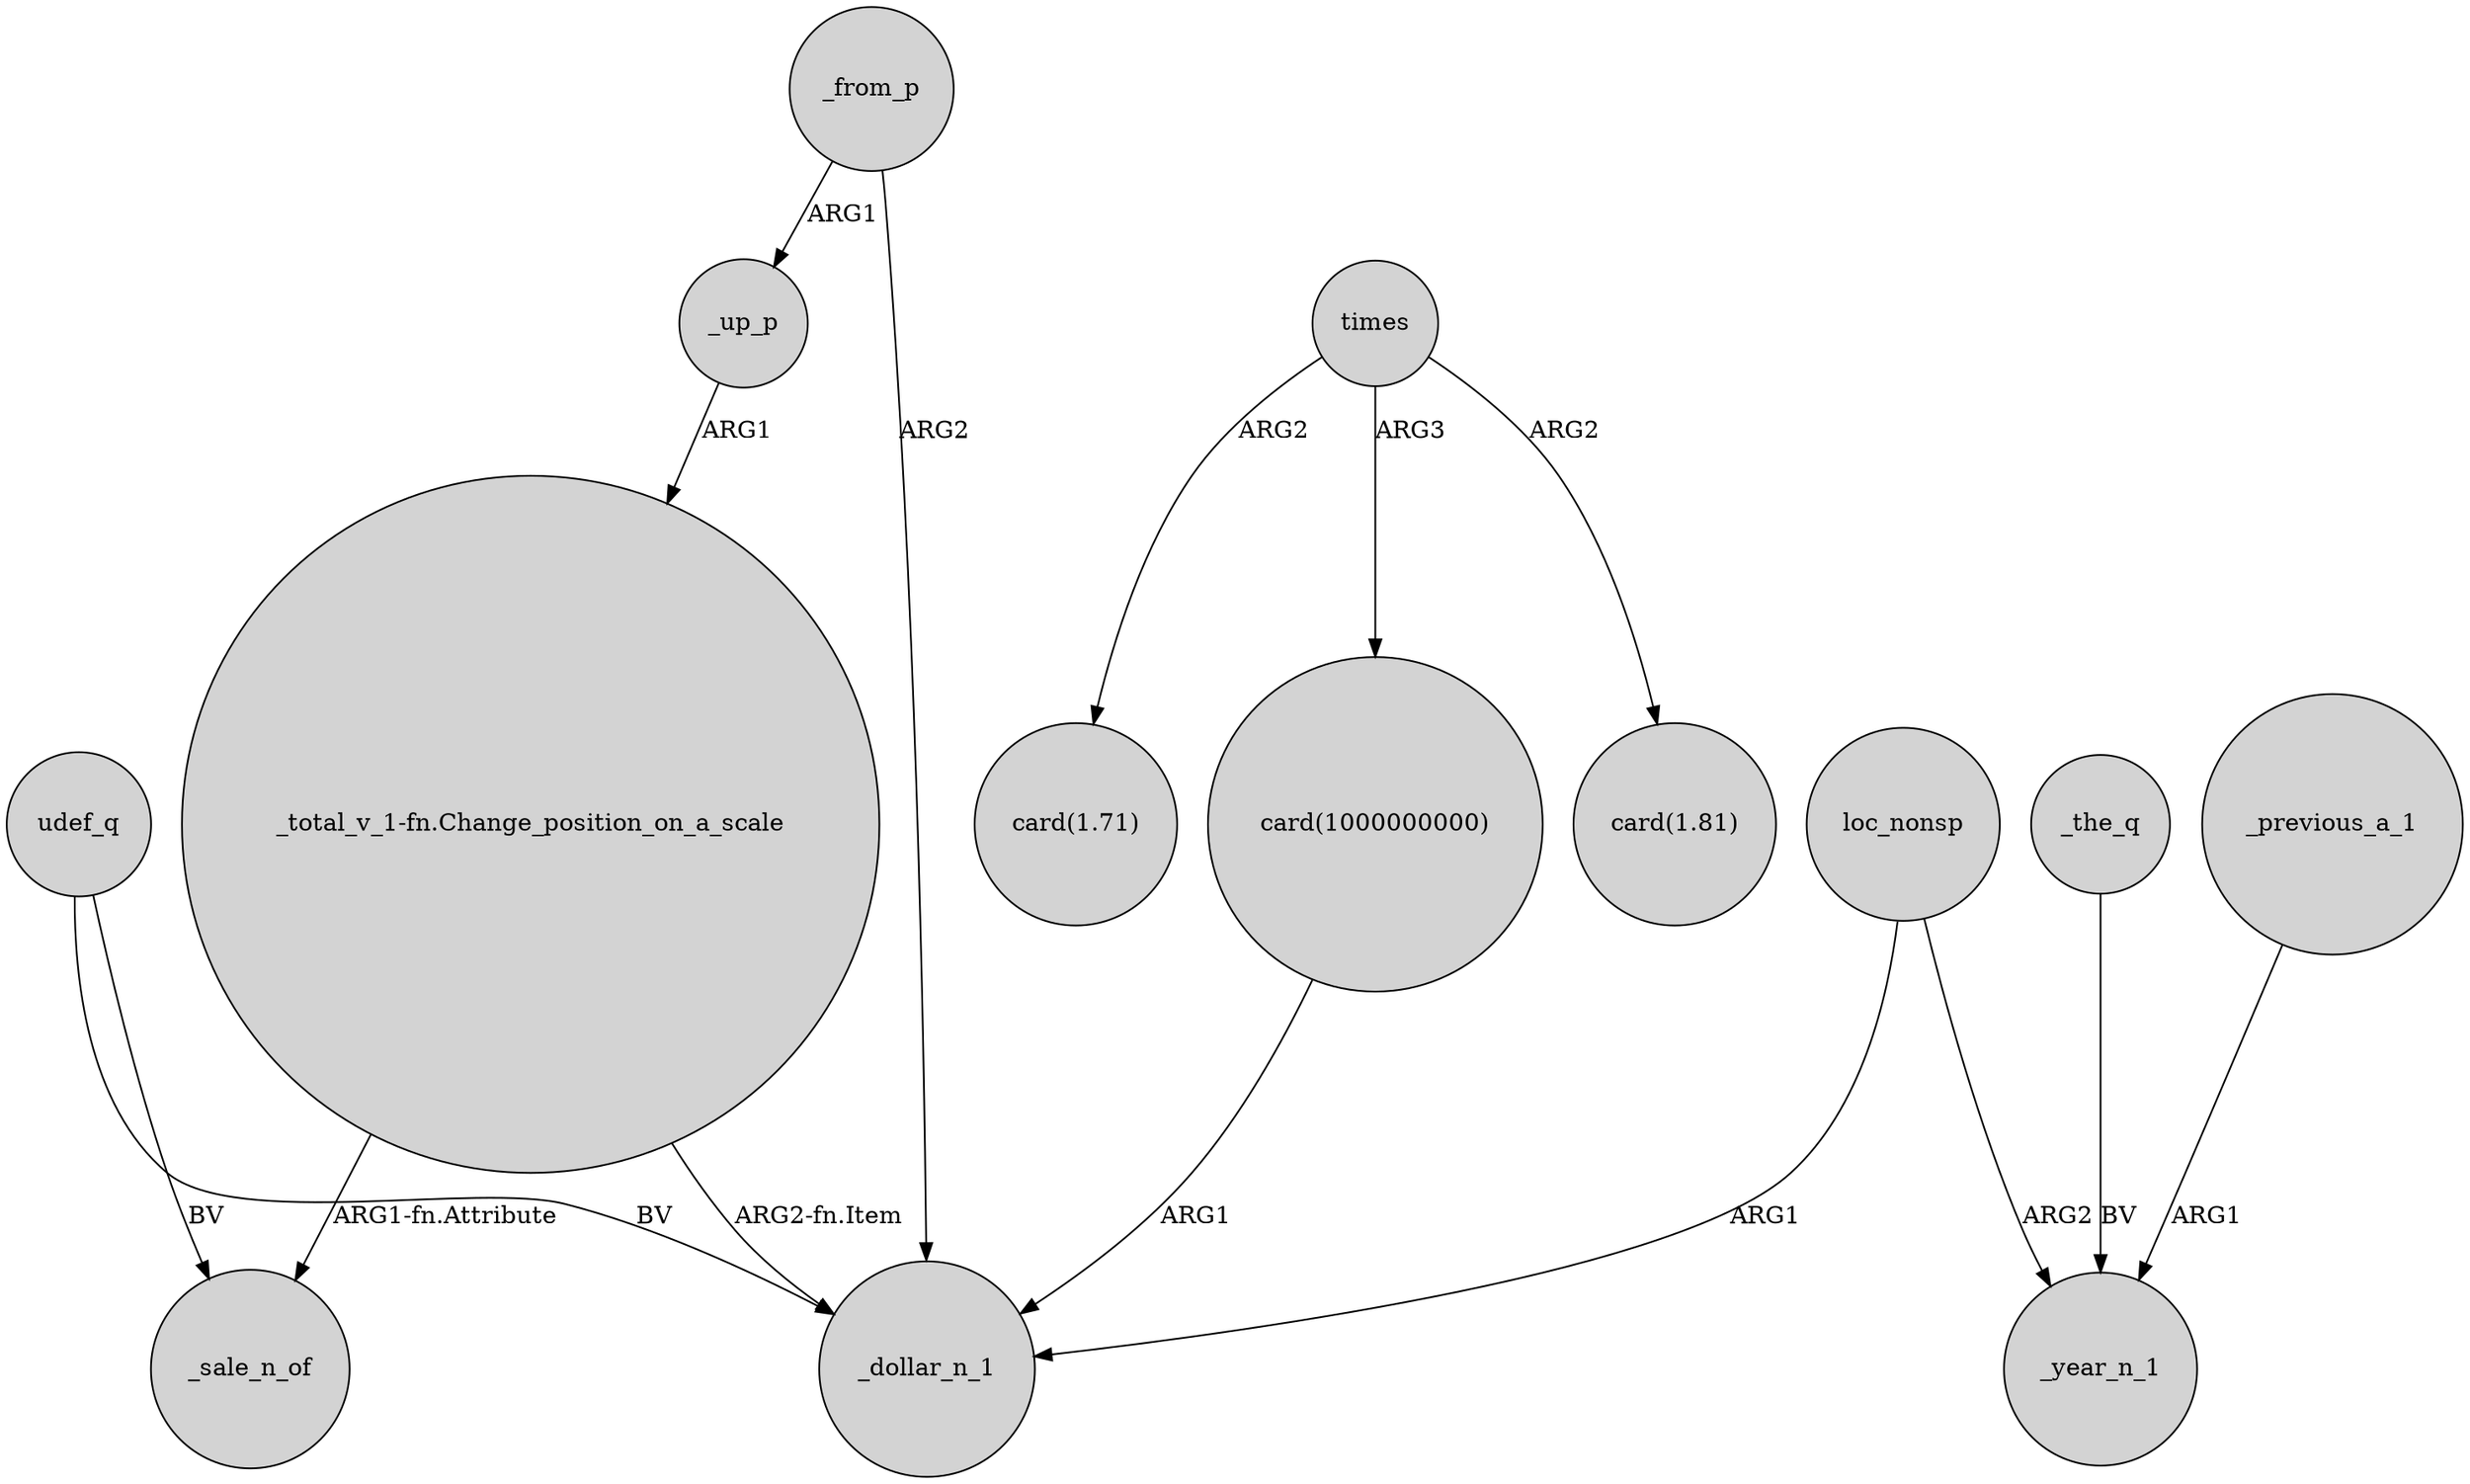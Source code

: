 digraph {
	node [shape=circle style=filled]
	"_total_v_1-fn.Change_position_on_a_scale" -> _dollar_n_1 [label="ARG2-fn.Item"]
	_previous_a_1 -> _year_n_1 [label=ARG1]
	"card(1000000000)" -> _dollar_n_1 [label=ARG1]
	"_total_v_1-fn.Change_position_on_a_scale" -> _sale_n_of [label="ARG1-fn.Attribute"]
	_the_q -> _year_n_1 [label=BV]
	loc_nonsp -> _dollar_n_1 [label=ARG1]
	udef_q -> _sale_n_of [label=BV]
	times -> "card(1000000000)" [label=ARG3]
	_from_p -> _up_p [label=ARG1]
	times -> "card(1.71)" [label=ARG2]
	_up_p -> "_total_v_1-fn.Change_position_on_a_scale" [label=ARG1]
	udef_q -> _dollar_n_1 [label=BV]
	loc_nonsp -> _year_n_1 [label=ARG2]
	times -> "card(1.81)" [label=ARG2]
	_from_p -> _dollar_n_1 [label=ARG2]
}
